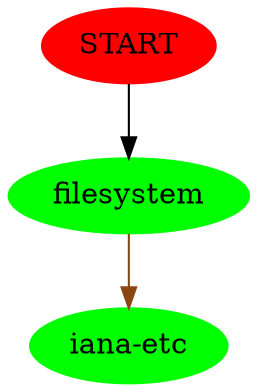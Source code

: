 digraph G { START [color=red, style=filled];
node [style=filled, color=green];
 "START" -> "filesystem";
"filesystem" -> "iana-etc" [color=chocolate4];
}
